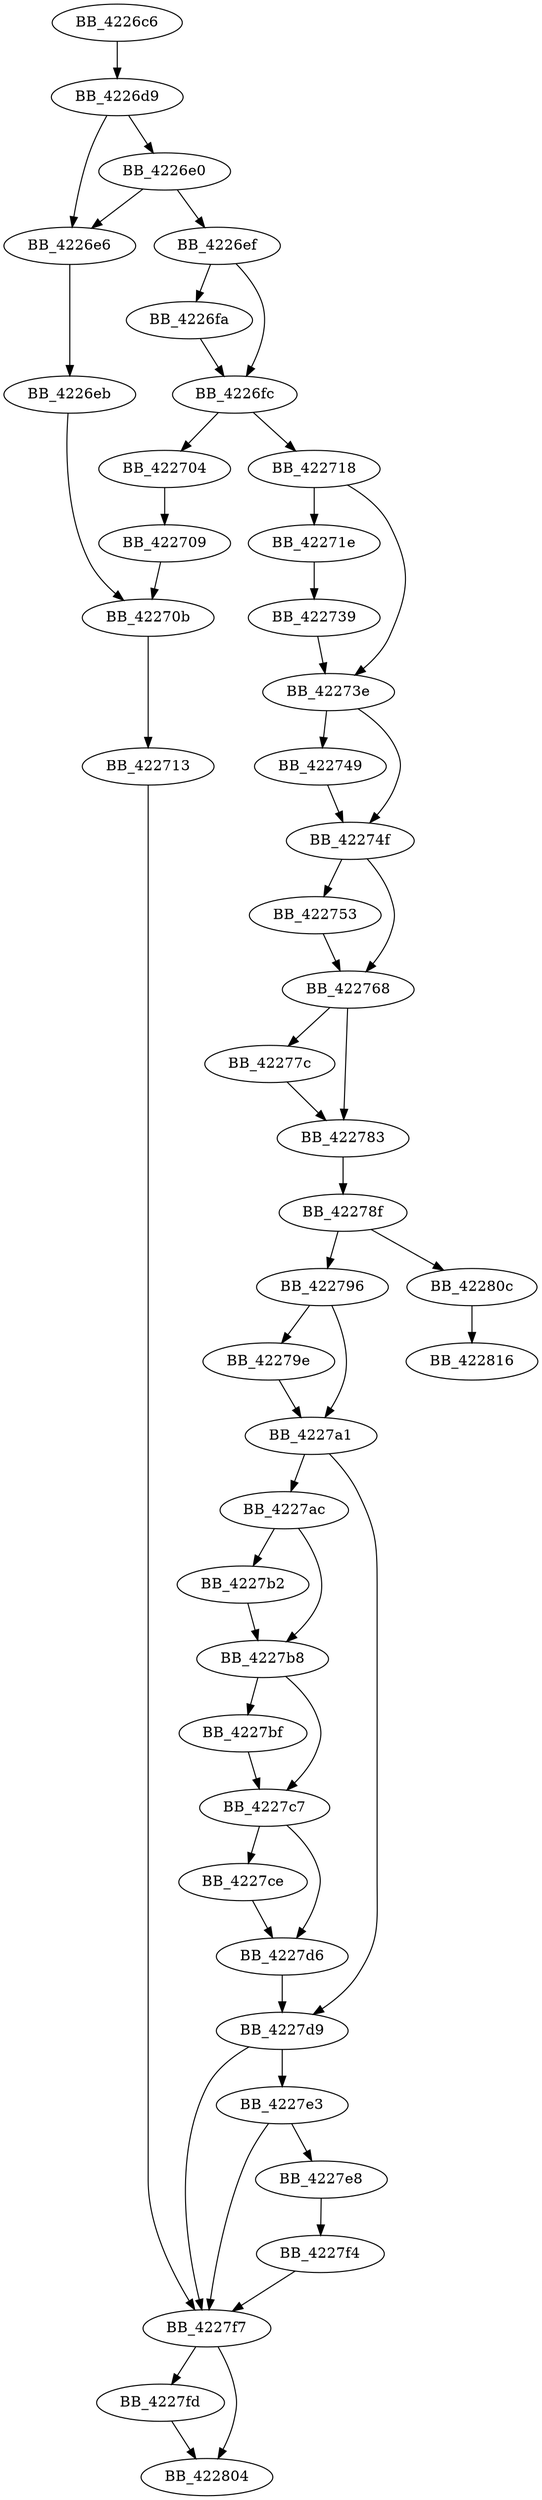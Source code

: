 DiGraph __cftoe2_l{
BB_4226c6->BB_4226d9
BB_4226d9->BB_4226e0
BB_4226d9->BB_4226e6
BB_4226e0->BB_4226e6
BB_4226e0->BB_4226ef
BB_4226e6->BB_4226eb
BB_4226eb->BB_42270b
BB_4226ef->BB_4226fa
BB_4226ef->BB_4226fc
BB_4226fa->BB_4226fc
BB_4226fc->BB_422704
BB_4226fc->BB_422718
BB_422704->BB_422709
BB_422709->BB_42270b
BB_42270b->BB_422713
BB_422713->BB_4227f7
BB_422718->BB_42271e
BB_422718->BB_42273e
BB_42271e->BB_422739
BB_422739->BB_42273e
BB_42273e->BB_422749
BB_42273e->BB_42274f
BB_422749->BB_42274f
BB_42274f->BB_422753
BB_42274f->BB_422768
BB_422753->BB_422768
BB_422768->BB_42277c
BB_422768->BB_422783
BB_42277c->BB_422783
BB_422783->BB_42278f
BB_42278f->BB_422796
BB_42278f->BB_42280c
BB_422796->BB_42279e
BB_422796->BB_4227a1
BB_42279e->BB_4227a1
BB_4227a1->BB_4227ac
BB_4227a1->BB_4227d9
BB_4227ac->BB_4227b2
BB_4227ac->BB_4227b8
BB_4227b2->BB_4227b8
BB_4227b8->BB_4227bf
BB_4227b8->BB_4227c7
BB_4227bf->BB_4227c7
BB_4227c7->BB_4227ce
BB_4227c7->BB_4227d6
BB_4227ce->BB_4227d6
BB_4227d6->BB_4227d9
BB_4227d9->BB_4227e3
BB_4227d9->BB_4227f7
BB_4227e3->BB_4227e8
BB_4227e3->BB_4227f7
BB_4227e8->BB_4227f4
BB_4227f4->BB_4227f7
BB_4227f7->BB_4227fd
BB_4227f7->BB_422804
BB_4227fd->BB_422804
BB_42280c->BB_422816
}
